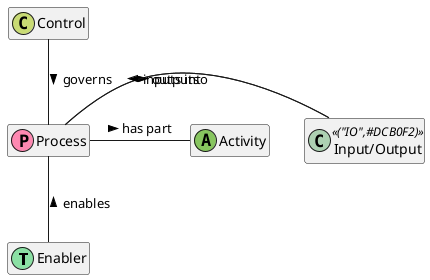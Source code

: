 @startuml
'title INCOSE Handbook Ontology

'scale 1000 width
'skinparam packageStyle frame
'skinparam linetype polyline
'top to bottom direction
hide empty members
'hide circle
'hide stereotype 

' spare colours from the palette... #9EB9F3,#F6CF71,#66C5CC,#B497E7,#D3B484,#B3B3B3

class enabler as "Enabler" << (T,#8BE0A4) >> 
class control as "Control"<< (C,#C9DB74) >>
class io as "Input/Output" << ("IO",#DCB0F2) >>
class activity as "Activity" << (A,#87C55F) >>
class process as "Process" << (P,#FE88B1) >>

process -- io : outputs >
io - process : inputs into >
process - activity : has part >
control -- process : governs >
process -- enabler : enables <
@enduml
